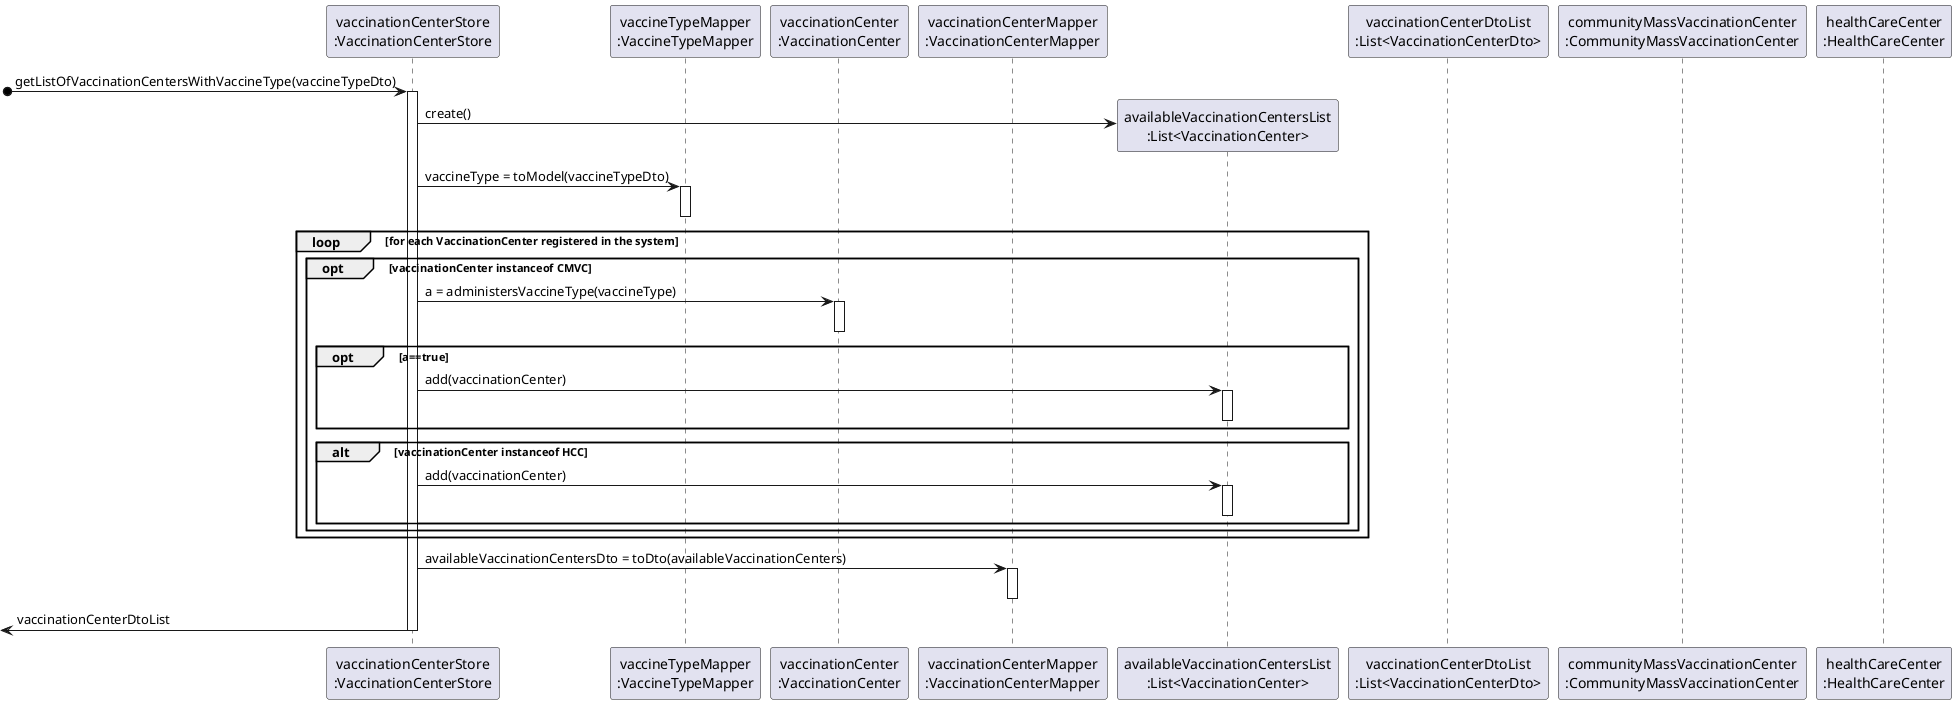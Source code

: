 @startuml SD_VaccinationCenter_toDto_List

participant "vaccinationCenterStore\n:VaccinationCenterStore" as CENTERSTORE
participant "vaccineTypeMapper\n:VaccineTypeMapper" as VACCINEMAPPER
participant "vaccinationCenter\n:VaccinationCenter" as CENTER
participant "vaccinationCenterMapper\n:VaccinationCenterMapper" as CENTERMAPPER
participant "availableVaccinationCentersList\n:List<VaccinationCenter>" as CENTERLIST
participant "vaccinationCenterDtoList\n:List<VaccinationCenterDto>" as CENTERDTOLIST
participant "communityMassVaccinationCenter\n:CommunityMassVaccinationCenter"
participant "healthCareCenter\n:HealthCareCenter" 

[o-> CENTERSTORE : getListOfVaccinationCentersWithVaccineType(vaccineTypeDto)
activate CENTERSTORE

CENTERSTORE -> CENTERLIST** : create()

CENTERSTORE -> VACCINEMAPPER : vaccineType = toModel(vaccineTypeDto)
activate VACCINEMAPPER
deactivate VACCINEMAPPER

loop for each VaccinationCenter registered in the system
opt vaccinationCenter instanceof CMVC

CENTERSTORE -> CENTER : a = administersVaccineType(vaccineType)
activate CENTER 
deactivate CENTER

opt a==true
CENTERSTORE -> CENTERLIST : add(vaccinationCenter)
activate CENTERLIST
deactivate CENTERLIST
deactivate CENTER
end

alt vaccinationCenter instanceof HCC
CENTERSTORE -> CENTERLIST : add(vaccinationCenter)
activate CENTERLIST
deactivate CENTERLIST
deactivate CENTER
end
end
end

CENTERSTORE -> CENTERMAPPER : availableVaccinationCentersDto = toDto(availableVaccinationCenters)
activate CENTERMAPPER
deactivate CENTERMAPPER

[<-CENTERSTORE : vaccinationCenterDtoList
deactivate CENTERSTORE

@enduml